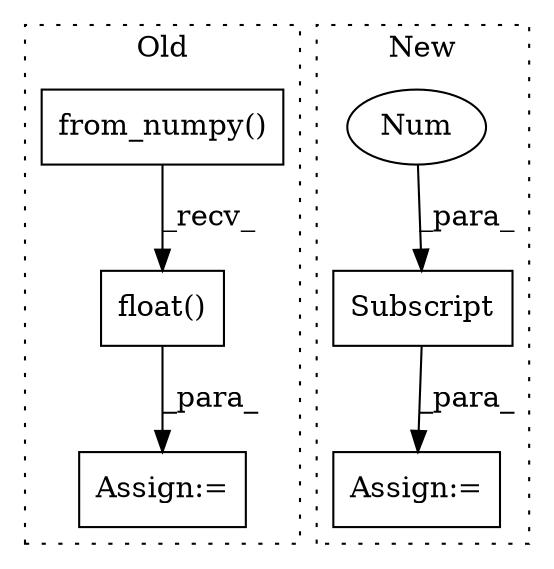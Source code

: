 digraph G {
subgraph cluster0 {
1 [label="from_numpy()" a="75" s="10641,10684" l="17,1" shape="box"];
3 [label="Assign:=" a="68" s="10638" l="3" shape="box"];
5 [label="float()" a="75" s="10641" l="52" shape="box"];
label = "Old";
style="dotted";
}
subgraph cluster1 {
2 [label="Subscript" a="63" s="11243,0" l="12,0" shape="box"];
4 [label="Num" a="76" s="11253" l="1" shape="ellipse"];
6 [label="Assign:=" a="68" s="11240" l="3" shape="box"];
label = "New";
style="dotted";
}
1 -> 5 [label="_recv_"];
2 -> 6 [label="_para_"];
4 -> 2 [label="_para_"];
5 -> 3 [label="_para_"];
}